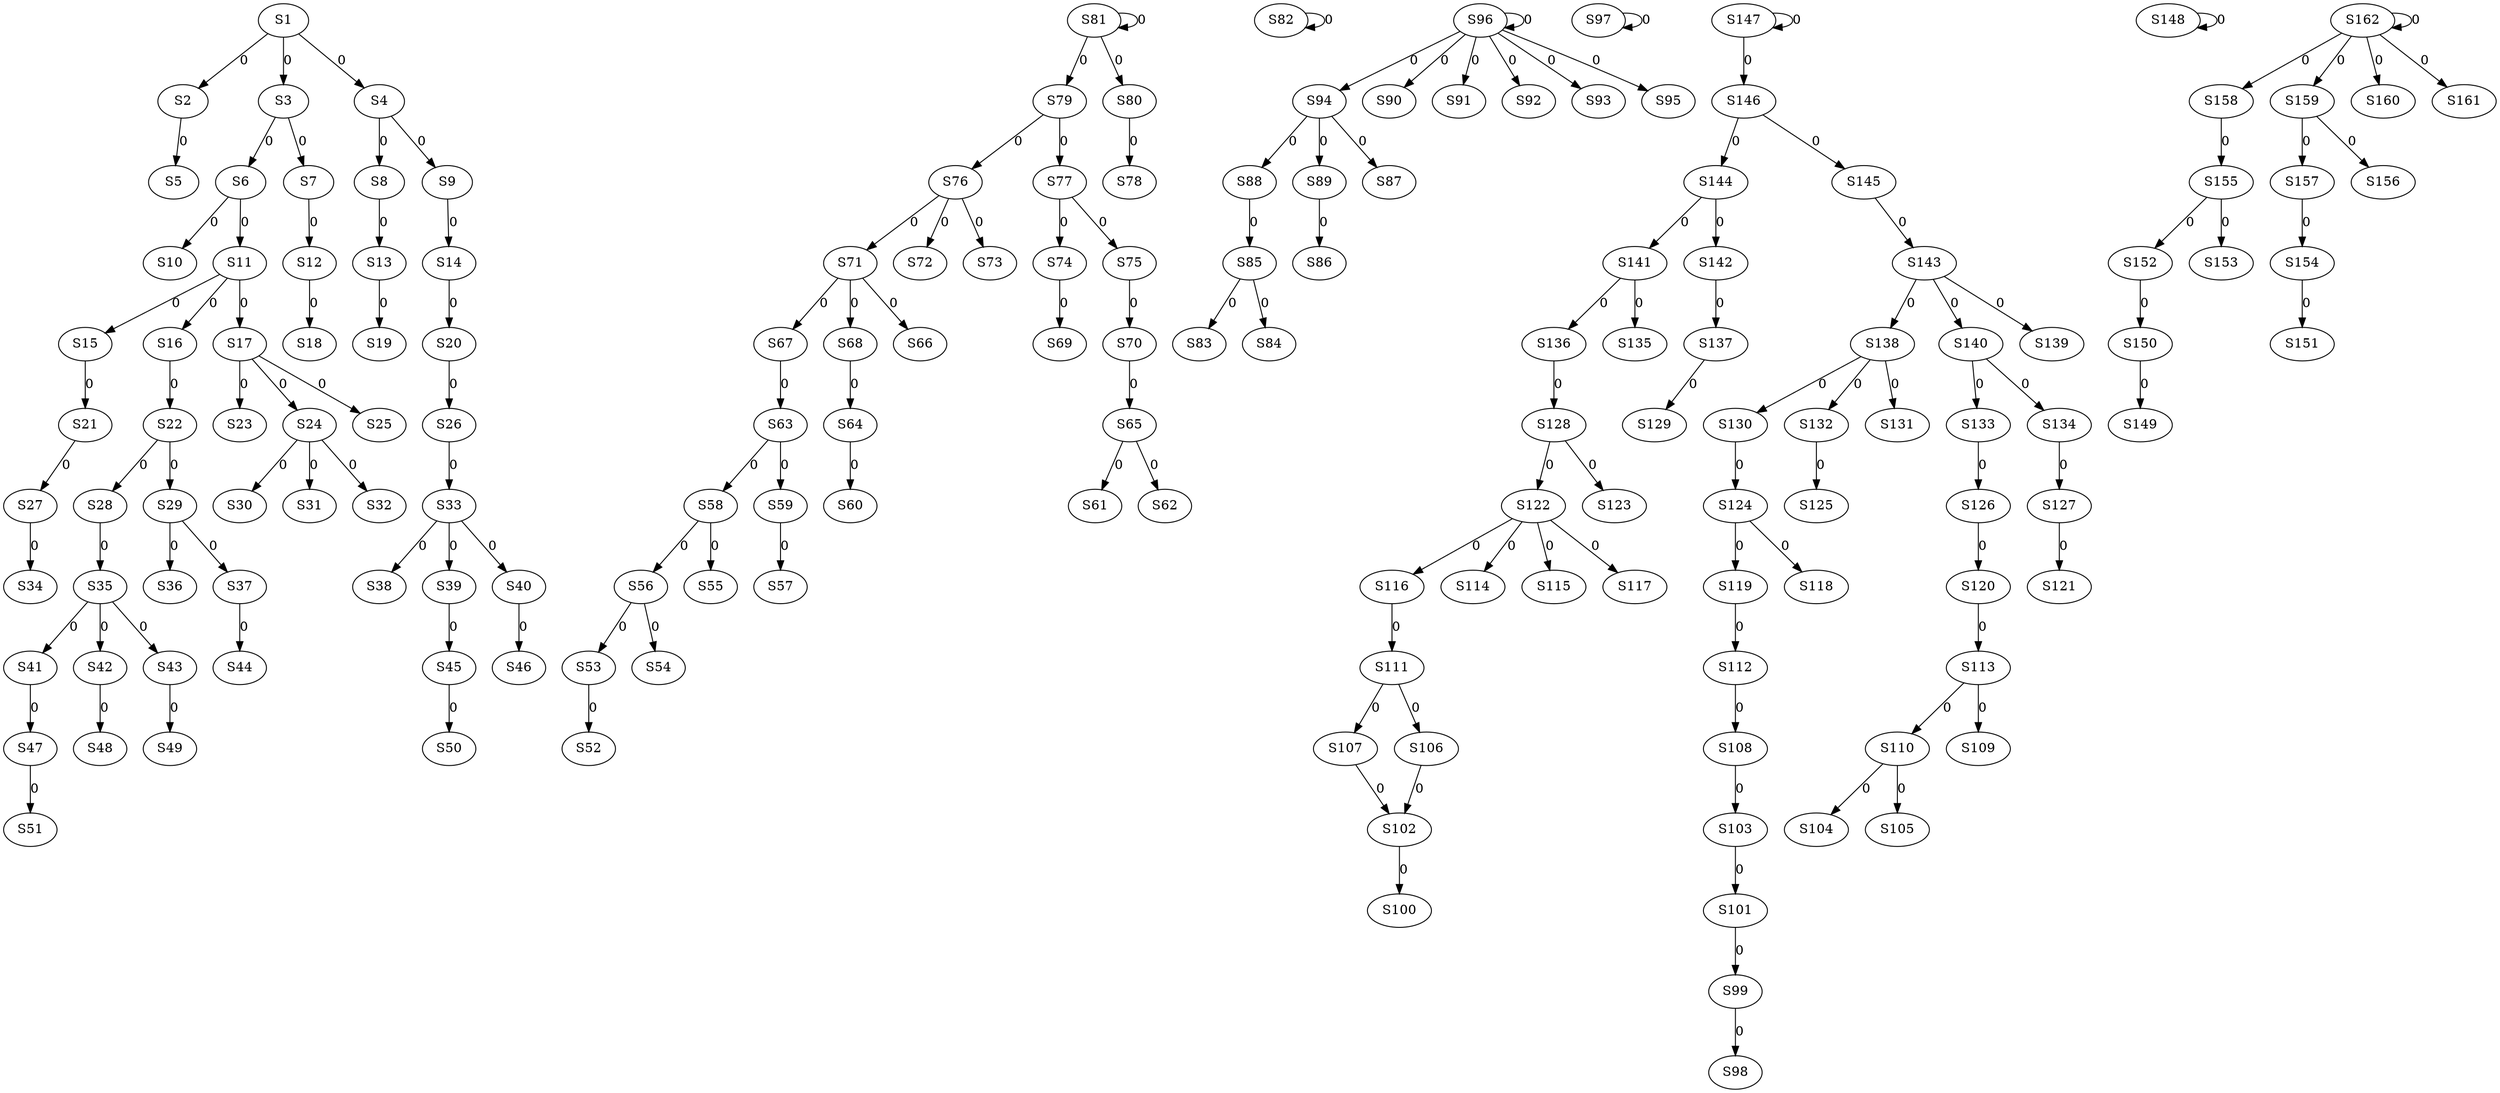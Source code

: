 strict digraph {
	S1 -> S2 [ label = 0 ];
	S1 -> S3 [ label = 0 ];
	S1 -> S4 [ label = 0 ];
	S2 -> S5 [ label = 0 ];
	S3 -> S6 [ label = 0 ];
	S3 -> S7 [ label = 0 ];
	S4 -> S8 [ label = 0 ];
	S4 -> S9 [ label = 0 ];
	S6 -> S10 [ label = 0 ];
	S6 -> S11 [ label = 0 ];
	S7 -> S12 [ label = 0 ];
	S8 -> S13 [ label = 0 ];
	S9 -> S14 [ label = 0 ];
	S11 -> S15 [ label = 0 ];
	S11 -> S16 [ label = 0 ];
	S11 -> S17 [ label = 0 ];
	S12 -> S18 [ label = 0 ];
	S13 -> S19 [ label = 0 ];
	S14 -> S20 [ label = 0 ];
	S15 -> S21 [ label = 0 ];
	S16 -> S22 [ label = 0 ];
	S17 -> S23 [ label = 0 ];
	S17 -> S24 [ label = 0 ];
	S17 -> S25 [ label = 0 ];
	S20 -> S26 [ label = 0 ];
	S21 -> S27 [ label = 0 ];
	S22 -> S28 [ label = 0 ];
	S22 -> S29 [ label = 0 ];
	S24 -> S30 [ label = 0 ];
	S24 -> S31 [ label = 0 ];
	S24 -> S32 [ label = 0 ];
	S26 -> S33 [ label = 0 ];
	S27 -> S34 [ label = 0 ];
	S28 -> S35 [ label = 0 ];
	S29 -> S36 [ label = 0 ];
	S29 -> S37 [ label = 0 ];
	S33 -> S38 [ label = 0 ];
	S33 -> S39 [ label = 0 ];
	S33 -> S40 [ label = 0 ];
	S35 -> S41 [ label = 0 ];
	S35 -> S42 [ label = 0 ];
	S35 -> S43 [ label = 0 ];
	S37 -> S44 [ label = 0 ];
	S39 -> S45 [ label = 0 ];
	S40 -> S46 [ label = 0 ];
	S41 -> S47 [ label = 0 ];
	S42 -> S48 [ label = 0 ];
	S43 -> S49 [ label = 0 ];
	S45 -> S50 [ label = 0 ];
	S47 -> S51 [ label = 0 ];
	S53 -> S52 [ label = 0 ];
	S56 -> S53 [ label = 0 ];
	S56 -> S54 [ label = 0 ];
	S58 -> S55 [ label = 0 ];
	S58 -> S56 [ label = 0 ];
	S59 -> S57 [ label = 0 ];
	S63 -> S58 [ label = 0 ];
	S63 -> S59 [ label = 0 ];
	S64 -> S60 [ label = 0 ];
	S65 -> S61 [ label = 0 ];
	S65 -> S62 [ label = 0 ];
	S67 -> S63 [ label = 0 ];
	S68 -> S64 [ label = 0 ];
	S70 -> S65 [ label = 0 ];
	S71 -> S66 [ label = 0 ];
	S71 -> S67 [ label = 0 ];
	S71 -> S68 [ label = 0 ];
	S74 -> S69 [ label = 0 ];
	S75 -> S70 [ label = 0 ];
	S76 -> S71 [ label = 0 ];
	S76 -> S72 [ label = 0 ];
	S76 -> S73 [ label = 0 ];
	S77 -> S74 [ label = 0 ];
	S77 -> S75 [ label = 0 ];
	S79 -> S76 [ label = 0 ];
	S79 -> S77 [ label = 0 ];
	S80 -> S78 [ label = 0 ];
	S81 -> S79 [ label = 0 ];
	S81 -> S80 [ label = 0 ];
	S81 -> S81 [ label = 0 ];
	S82 -> S82 [ label = 0 ];
	S85 -> S83 [ label = 0 ];
	S85 -> S84 [ label = 0 ];
	S88 -> S85 [ label = 0 ];
	S89 -> S86 [ label = 0 ];
	S94 -> S87 [ label = 0 ];
	S94 -> S88 [ label = 0 ];
	S94 -> S89 [ label = 0 ];
	S96 -> S90 [ label = 0 ];
	S96 -> S91 [ label = 0 ];
	S96 -> S92 [ label = 0 ];
	S96 -> S93 [ label = 0 ];
	S96 -> S94 [ label = 0 ];
	S96 -> S95 [ label = 0 ];
	S96 -> S96 [ label = 0 ];
	S97 -> S97 [ label = 0 ];
	S99 -> S98 [ label = 0 ];
	S101 -> S99 [ label = 0 ];
	S102 -> S100 [ label = 0 ];
	S103 -> S101 [ label = 0 ];
	S107 -> S102 [ label = 0 ];
	S108 -> S103 [ label = 0 ];
	S110 -> S104 [ label = 0 ];
	S110 -> S105 [ label = 0 ];
	S111 -> S106 [ label = 0 ];
	S111 -> S107 [ label = 0 ];
	S112 -> S108 [ label = 0 ];
	S113 -> S109 [ label = 0 ];
	S113 -> S110 [ label = 0 ];
	S116 -> S111 [ label = 0 ];
	S119 -> S112 [ label = 0 ];
	S120 -> S113 [ label = 0 ];
	S122 -> S114 [ label = 0 ];
	S122 -> S115 [ label = 0 ];
	S122 -> S116 [ label = 0 ];
	S122 -> S117 [ label = 0 ];
	S124 -> S118 [ label = 0 ];
	S124 -> S119 [ label = 0 ];
	S126 -> S120 [ label = 0 ];
	S127 -> S121 [ label = 0 ];
	S128 -> S122 [ label = 0 ];
	S128 -> S123 [ label = 0 ];
	S130 -> S124 [ label = 0 ];
	S132 -> S125 [ label = 0 ];
	S133 -> S126 [ label = 0 ];
	S134 -> S127 [ label = 0 ];
	S136 -> S128 [ label = 0 ];
	S137 -> S129 [ label = 0 ];
	S138 -> S130 [ label = 0 ];
	S138 -> S131 [ label = 0 ];
	S138 -> S132 [ label = 0 ];
	S140 -> S133 [ label = 0 ];
	S140 -> S134 [ label = 0 ];
	S141 -> S135 [ label = 0 ];
	S141 -> S136 [ label = 0 ];
	S142 -> S137 [ label = 0 ];
	S143 -> S138 [ label = 0 ];
	S143 -> S139 [ label = 0 ];
	S143 -> S140 [ label = 0 ];
	S144 -> S141 [ label = 0 ];
	S144 -> S142 [ label = 0 ];
	S145 -> S143 [ label = 0 ];
	S146 -> S144 [ label = 0 ];
	S146 -> S145 [ label = 0 ];
	S147 -> S146 [ label = 0 ];
	S147 -> S147 [ label = 0 ];
	S148 -> S148 [ label = 0 ];
	S150 -> S149 [ label = 0 ];
	S152 -> S150 [ label = 0 ];
	S154 -> S151 [ label = 0 ];
	S155 -> S152 [ label = 0 ];
	S155 -> S153 [ label = 0 ];
	S157 -> S154 [ label = 0 ];
	S158 -> S155 [ label = 0 ];
	S159 -> S156 [ label = 0 ];
	S159 -> S157 [ label = 0 ];
	S162 -> S158 [ label = 0 ];
	S162 -> S159 [ label = 0 ];
	S162 -> S160 [ label = 0 ];
	S162 -> S161 [ label = 0 ];
	S162 -> S162 [ label = 0 ];
	S106 -> S102 [ label = 0 ];
}
